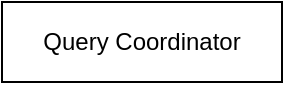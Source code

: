 <mxfile version="10.7.9" type="github"><diagram id="AC2RlvlqRdysti2iVN6K" name="Page-1"><mxGraphModel dx="1394" dy="769" grid="1" gridSize="10" guides="1" tooltips="1" connect="1" arrows="1" fold="1" page="1" pageScale="1" pageWidth="850" pageHeight="1100" math="0" shadow="0"><root><mxCell id="0"/><mxCell id="1" parent="0"/><mxCell id="esO0k_kwM-txmdPvTeWh-4" value="Query Coordinator" style="rounded=0;whiteSpace=wrap;html=1;" vertex="1" parent="1"><mxGeometry x="60" y="330" width="140" height="40" as="geometry"/></mxCell></root></mxGraphModel></diagram></mxfile>